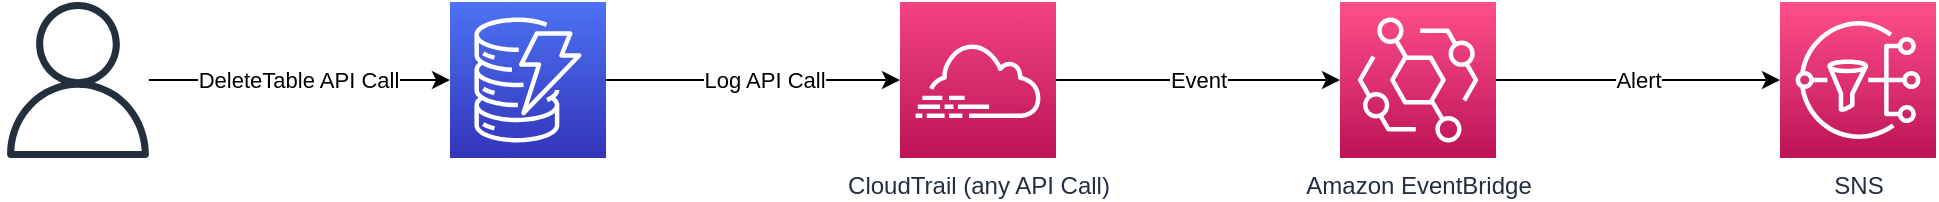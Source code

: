 <mxfile version="21.5.1" type="device">
  <diagram name="Page-1" id="aDKOgLjj4M1l2xenN7V1">
    <mxGraphModel dx="778" dy="831" grid="1" gridSize="10" guides="1" tooltips="1" connect="1" arrows="1" fold="1" page="1" pageScale="1" pageWidth="827" pageHeight="1169" math="0" shadow="0">
      <root>
        <mxCell id="0" />
        <mxCell id="1" parent="0" />
        <mxCell id="MTicZPtmAwYRFVQF8CmA-7" value="DeleteTable API Call" style="edgeStyle=orthogonalEdgeStyle;rounded=0;orthogonalLoop=1;jettySize=auto;html=1;entryX=0;entryY=0.5;entryDx=0;entryDy=0;entryPerimeter=0;" edge="1" parent="1" source="MTicZPtmAwYRFVQF8CmA-1" target="MTicZPtmAwYRFVQF8CmA-2">
          <mxGeometry x="-0.003" relative="1" as="geometry">
            <mxPoint as="offset" />
          </mxGeometry>
        </mxCell>
        <mxCell id="MTicZPtmAwYRFVQF8CmA-1" value="" style="sketch=0;outlineConnect=0;fontColor=#232F3E;gradientColor=none;fillColor=#232F3D;strokeColor=none;dashed=0;verticalLabelPosition=bottom;verticalAlign=top;align=center;html=1;fontSize=12;fontStyle=0;aspect=fixed;pointerEvents=1;shape=mxgraph.aws4.user;" vertex="1" parent="1">
          <mxGeometry x="150" y="380" width="78" height="78" as="geometry" />
        </mxCell>
        <mxCell id="MTicZPtmAwYRFVQF8CmA-8" style="edgeStyle=orthogonalEdgeStyle;rounded=0;orthogonalLoop=1;jettySize=auto;html=1;entryX=0;entryY=0.5;entryDx=0;entryDy=0;entryPerimeter=0;" edge="1" parent="1" source="MTicZPtmAwYRFVQF8CmA-2" target="MTicZPtmAwYRFVQF8CmA-3">
          <mxGeometry relative="1" as="geometry" />
        </mxCell>
        <mxCell id="MTicZPtmAwYRFVQF8CmA-9" value="Log API Call" style="edgeLabel;html=1;align=center;verticalAlign=middle;resizable=0;points=[];" vertex="1" connectable="0" parent="MTicZPtmAwYRFVQF8CmA-8">
          <mxGeometry x="0.181" y="-1" relative="1" as="geometry">
            <mxPoint x="-8" y="-1" as="offset" />
          </mxGeometry>
        </mxCell>
        <mxCell id="MTicZPtmAwYRFVQF8CmA-2" value="" style="sketch=0;points=[[0,0,0],[0.25,0,0],[0.5,0,0],[0.75,0,0],[1,0,0],[0,1,0],[0.25,1,0],[0.5,1,0],[0.75,1,0],[1,1,0],[0,0.25,0],[0,0.5,0],[0,0.75,0],[1,0.25,0],[1,0.5,0],[1,0.75,0]];outlineConnect=0;fontColor=#232F3E;gradientColor=#4D72F3;gradientDirection=north;fillColor=#3334B9;strokeColor=#ffffff;dashed=0;verticalLabelPosition=bottom;verticalAlign=top;align=center;html=1;fontSize=12;fontStyle=0;aspect=fixed;shape=mxgraph.aws4.resourceIcon;resIcon=mxgraph.aws4.dynamodb;" vertex="1" parent="1">
          <mxGeometry x="375" y="380" width="78" height="78" as="geometry" />
        </mxCell>
        <mxCell id="MTicZPtmAwYRFVQF8CmA-10" value="Event" style="edgeStyle=orthogonalEdgeStyle;rounded=0;orthogonalLoop=1;jettySize=auto;html=1;" edge="1" parent="1" source="MTicZPtmAwYRFVQF8CmA-3" target="MTicZPtmAwYRFVQF8CmA-4">
          <mxGeometry relative="1" as="geometry" />
        </mxCell>
        <mxCell id="MTicZPtmAwYRFVQF8CmA-3" value="CloudTrail (any API Call)" style="sketch=0;points=[[0,0,0],[0.25,0,0],[0.5,0,0],[0.75,0,0],[1,0,0],[0,1,0],[0.25,1,0],[0.5,1,0],[0.75,1,0],[1,1,0],[0,0.25,0],[0,0.5,0],[0,0.75,0],[1,0.25,0],[1,0.5,0],[1,0.75,0]];points=[[0,0,0],[0.25,0,0],[0.5,0,0],[0.75,0,0],[1,0,0],[0,1,0],[0.25,1,0],[0.5,1,0],[0.75,1,0],[1,1,0],[0,0.25,0],[0,0.5,0],[0,0.75,0],[1,0.25,0],[1,0.5,0],[1,0.75,0]];outlineConnect=0;fontColor=#232F3E;gradientColor=#F34482;gradientDirection=north;fillColor=#BC1356;strokeColor=#ffffff;dashed=0;verticalLabelPosition=bottom;verticalAlign=top;align=center;html=1;fontSize=12;fontStyle=0;aspect=fixed;shape=mxgraph.aws4.resourceIcon;resIcon=mxgraph.aws4.cloudtrail;" vertex="1" parent="1">
          <mxGeometry x="600" y="380" width="78" height="78" as="geometry" />
        </mxCell>
        <mxCell id="MTicZPtmAwYRFVQF8CmA-11" value="Alert" style="edgeStyle=orthogonalEdgeStyle;rounded=0;orthogonalLoop=1;jettySize=auto;html=1;" edge="1" parent="1" source="MTicZPtmAwYRFVQF8CmA-4" target="MTicZPtmAwYRFVQF8CmA-5">
          <mxGeometry relative="1" as="geometry" />
        </mxCell>
        <mxCell id="MTicZPtmAwYRFVQF8CmA-4" value="Amazon EventBridge" style="sketch=0;points=[[0,0,0],[0.25,0,0],[0.5,0,0],[0.75,0,0],[1,0,0],[0,1,0],[0.25,1,0],[0.5,1,0],[0.75,1,0],[1,1,0],[0,0.25,0],[0,0.5,0],[0,0.75,0],[1,0.25,0],[1,0.5,0],[1,0.75,0]];outlineConnect=0;fontColor=#232F3E;gradientColor=#FF4F8B;gradientDirection=north;fillColor=#BC1356;strokeColor=#ffffff;dashed=0;verticalLabelPosition=bottom;verticalAlign=top;align=center;html=1;fontSize=12;fontStyle=0;aspect=fixed;shape=mxgraph.aws4.resourceIcon;resIcon=mxgraph.aws4.eventbridge;" vertex="1" parent="1">
          <mxGeometry x="820" y="380" width="78" height="78" as="geometry" />
        </mxCell>
        <mxCell id="MTicZPtmAwYRFVQF8CmA-5" value="SNS" style="sketch=0;points=[[0,0,0],[0.25,0,0],[0.5,0,0],[0.75,0,0],[1,0,0],[0,1,0],[0.25,1,0],[0.5,1,0],[0.75,1,0],[1,1,0],[0,0.25,0],[0,0.5,0],[0,0.75,0],[1,0.25,0],[1,0.5,0],[1,0.75,0]];outlineConnect=0;fontColor=#232F3E;gradientColor=#FF4F8B;gradientDirection=north;fillColor=#BC1356;strokeColor=#ffffff;dashed=0;verticalLabelPosition=bottom;verticalAlign=top;align=center;html=1;fontSize=12;fontStyle=0;aspect=fixed;shape=mxgraph.aws4.resourceIcon;resIcon=mxgraph.aws4.sns;" vertex="1" parent="1">
          <mxGeometry x="1040" y="380" width="78" height="78" as="geometry" />
        </mxCell>
      </root>
    </mxGraphModel>
  </diagram>
</mxfile>

